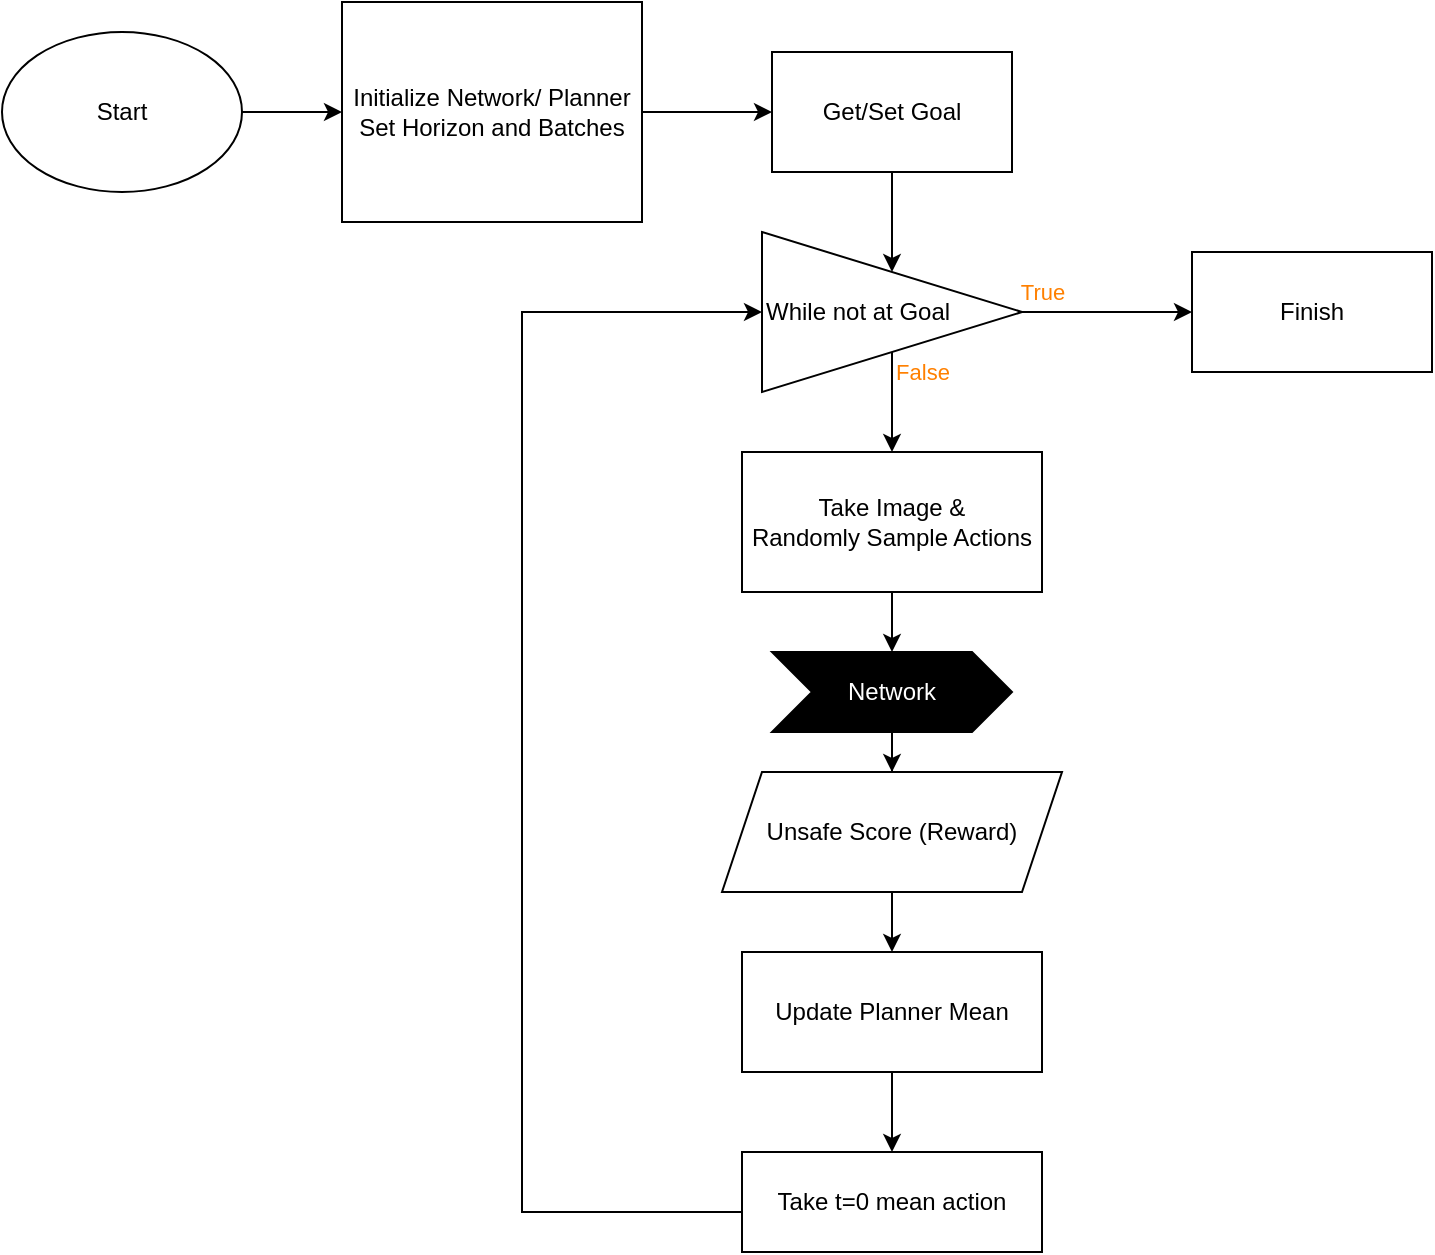 <mxfile version="16.5.2" type="device"><diagram id="OZjPWp2KQWsjFfv_16Gb" name="Page-1"><mxGraphModel dx="896" dy="604" grid="1" gridSize="10" guides="1" tooltips="1" connect="1" arrows="1" fold="1" page="1" pageScale="1" pageWidth="850" pageHeight="1100" math="0" shadow="0"><root><mxCell id="0"/><mxCell id="1" parent="0"/><mxCell id="D_M7o8HpeXhRAtMJSiMf-10" value="" style="edgeStyle=orthogonalEdgeStyle;rounded=0;orthogonalLoop=1;jettySize=auto;html=1;" parent="1" source="D_M7o8HpeXhRAtMJSiMf-5" target="D_M7o8HpeXhRAtMJSiMf-9" edge="1"><mxGeometry relative="1" as="geometry"/></mxCell><mxCell id="D_M7o8HpeXhRAtMJSiMf-5" value="Start" style="ellipse;whiteSpace=wrap;html=1;" parent="1" vertex="1"><mxGeometry x="50" y="60" width="120" height="80" as="geometry"/></mxCell><mxCell id="D_M7o8HpeXhRAtMJSiMf-14" value="" style="edgeStyle=orthogonalEdgeStyle;rounded=0;orthogonalLoop=1;jettySize=auto;html=1;" parent="1" source="D_M7o8HpeXhRAtMJSiMf-9" target="D_M7o8HpeXhRAtMJSiMf-13" edge="1"><mxGeometry relative="1" as="geometry"/></mxCell><mxCell id="D_M7o8HpeXhRAtMJSiMf-9" value="&lt;div&gt;Initialize Network/ Planner&lt;br&gt;&lt;/div&gt;&lt;div&gt;Set Horizon and Batches&lt;br&gt;&lt;/div&gt;" style="whiteSpace=wrap;html=1;" parent="1" vertex="1"><mxGeometry x="220" y="45" width="150" height="110" as="geometry"/></mxCell><mxCell id="D_M7o8HpeXhRAtMJSiMf-25" value="" style="edgeStyle=orthogonalEdgeStyle;rounded=0;orthogonalLoop=1;jettySize=auto;html=1;" parent="1" source="D_M7o8HpeXhRAtMJSiMf-13" target="D_M7o8HpeXhRAtMJSiMf-21" edge="1"><mxGeometry relative="1" as="geometry"/></mxCell><mxCell id="D_M7o8HpeXhRAtMJSiMf-13" value="Get/Set Goal" style="whiteSpace=wrap;html=1;" parent="1" vertex="1"><mxGeometry x="435" y="70" width="120" height="60" as="geometry"/></mxCell><mxCell id="D_M7o8HpeXhRAtMJSiMf-29" value="" style="edgeStyle=orthogonalEdgeStyle;rounded=0;orthogonalLoop=1;jettySize=auto;html=1;fontColor=#FFFFFF;" parent="1" source="D_M7o8HpeXhRAtMJSiMf-15" target="D_M7o8HpeXhRAtMJSiMf-27" edge="1"><mxGeometry relative="1" as="geometry"/></mxCell><mxCell id="D_M7o8HpeXhRAtMJSiMf-15" value="&lt;div&gt;Take Image &amp;amp; &lt;br&gt;&lt;/div&gt;&lt;div&gt;Randomly Sample Actions&lt;br&gt;&lt;/div&gt;" style="whiteSpace=wrap;html=1;" parent="1" vertex="1"><mxGeometry x="420" y="270" width="150" height="70" as="geometry"/></mxCell><mxCell id="D_M7o8HpeXhRAtMJSiMf-20" value="" style="edgeStyle=orthogonalEdgeStyle;rounded=0;orthogonalLoop=1;jettySize=auto;html=1;" parent="1" source="D_M7o8HpeXhRAtMJSiMf-17" target="D_M7o8HpeXhRAtMJSiMf-19" edge="1"><mxGeometry relative="1" as="geometry"/></mxCell><mxCell id="D_M7o8HpeXhRAtMJSiMf-17" value="Unsafe Score (Reward)" style="shape=parallelogram;perimeter=parallelogramPerimeter;whiteSpace=wrap;html=1;fixedSize=1;" parent="1" vertex="1"><mxGeometry x="410" y="430" width="170" height="60" as="geometry"/></mxCell><mxCell id="D_M7o8HpeXhRAtMJSiMf-32" value="" style="edgeStyle=orthogonalEdgeStyle;rounded=0;orthogonalLoop=1;jettySize=auto;html=1;fontColor=#FFFFFF;" parent="1" source="D_M7o8HpeXhRAtMJSiMf-19" target="D_M7o8HpeXhRAtMJSiMf-31" edge="1"><mxGeometry relative="1" as="geometry"/></mxCell><mxCell id="D_M7o8HpeXhRAtMJSiMf-19" value="Update Planner Mean" style="whiteSpace=wrap;html=1;" parent="1" vertex="1"><mxGeometry x="420" y="520" width="150" height="60" as="geometry"/></mxCell><mxCell id="D_M7o8HpeXhRAtMJSiMf-22" value="" style="edgeStyle=orthogonalEdgeStyle;rounded=0;orthogonalLoop=1;jettySize=auto;html=1;" parent="1" source="D_M7o8HpeXhRAtMJSiMf-21" target="D_M7o8HpeXhRAtMJSiMf-15" edge="1"><mxGeometry relative="1" as="geometry"/></mxCell><mxCell id="K35a4CWbu6-Jzx6ZXZDP-2" value="False" style="edgeLabel;html=1;align=center;verticalAlign=middle;resizable=0;points=[];fontColor=#FF8000;" vertex="1" connectable="0" parent="D_M7o8HpeXhRAtMJSiMf-22"><mxGeometry x="-0.629" y="-2" relative="1" as="geometry"><mxPoint x="17" y="-3" as="offset"/></mxGeometry></mxCell><mxCell id="D_M7o8HpeXhRAtMJSiMf-24" value="" style="edgeStyle=orthogonalEdgeStyle;rounded=0;orthogonalLoop=1;jettySize=auto;html=1;" parent="1" source="D_M7o8HpeXhRAtMJSiMf-21" target="D_M7o8HpeXhRAtMJSiMf-23" edge="1"><mxGeometry relative="1" as="geometry"/></mxCell><mxCell id="K35a4CWbu6-Jzx6ZXZDP-1" value="&lt;font color=&quot;#FF8000&quot;&gt;True&lt;/font&gt;" style="edgeLabel;html=1;align=center;verticalAlign=middle;resizable=0;points=[];" vertex="1" connectable="0" parent="D_M7o8HpeXhRAtMJSiMf-24"><mxGeometry x="-0.412" y="-4" relative="1" as="geometry"><mxPoint x="-15" y="-14" as="offset"/></mxGeometry></mxCell><mxCell id="D_M7o8HpeXhRAtMJSiMf-21" value="&lt;div align=&quot;left&quot;&gt;While not at Goal&lt;/div&gt;" style="triangle;whiteSpace=wrap;html=1;align=left;" parent="1" vertex="1"><mxGeometry x="430" y="160" width="130" height="80" as="geometry"/></mxCell><mxCell id="D_M7o8HpeXhRAtMJSiMf-23" value="&lt;div align=&quot;center&quot;&gt;Finish&lt;/div&gt;" style="whiteSpace=wrap;html=1;align=center;" parent="1" vertex="1"><mxGeometry x="645" y="170" width="120" height="60" as="geometry"/></mxCell><mxCell id="D_M7o8HpeXhRAtMJSiMf-30" value="" style="edgeStyle=orthogonalEdgeStyle;rounded=0;orthogonalLoop=1;jettySize=auto;html=1;fontColor=#FFFFFF;" parent="1" source="D_M7o8HpeXhRAtMJSiMf-27" target="D_M7o8HpeXhRAtMJSiMf-17" edge="1"><mxGeometry relative="1" as="geometry"/></mxCell><mxCell id="D_M7o8HpeXhRAtMJSiMf-27" value="&lt;font color=&quot;#FFFFFF&quot;&gt;Network&lt;/font&gt;" style="shape=step;perimeter=stepPerimeter;whiteSpace=wrap;html=1;fixedSize=1;fillColor=#000000;" parent="1" vertex="1"><mxGeometry x="435" y="370" width="120" height="40" as="geometry"/></mxCell><mxCell id="D_M7o8HpeXhRAtMJSiMf-33" style="edgeStyle=orthogonalEdgeStyle;rounded=0;orthogonalLoop=1;jettySize=auto;html=1;entryX=0;entryY=0.5;entryDx=0;entryDy=0;fontColor=#FFFFFF;" parent="1" source="D_M7o8HpeXhRAtMJSiMf-31" target="D_M7o8HpeXhRAtMJSiMf-21" edge="1"><mxGeometry relative="1" as="geometry"><Array as="points"><mxPoint x="310" y="650"/><mxPoint x="310" y="200"/></Array></mxGeometry></mxCell><mxCell id="D_M7o8HpeXhRAtMJSiMf-31" value="Take t=0 mean action" style="whiteSpace=wrap;html=1;" parent="1" vertex="1"><mxGeometry x="420" y="620" width="150" height="50" as="geometry"/></mxCell></root></mxGraphModel></diagram></mxfile>